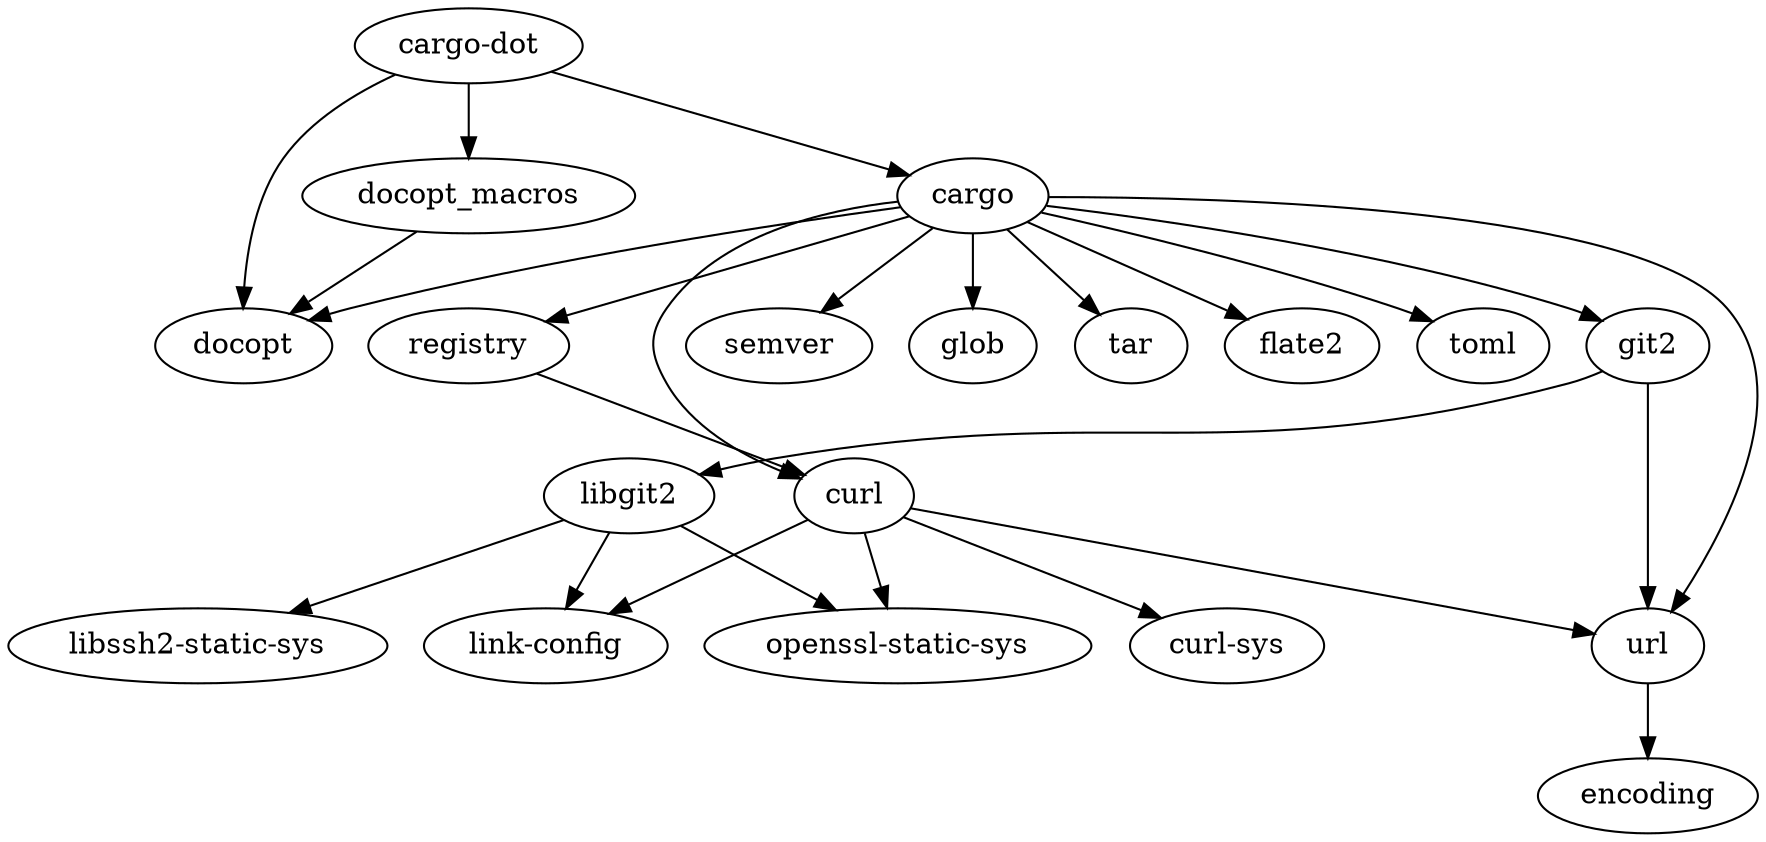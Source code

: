 digraph example3 {
    N0[label="cargo-dot"];
    N1[label="git2"];
    N2[label="url"];
    N3[label="libgit2"];
    N4[label="openssl-static-sys"];
    N5[label="libssh2-static-sys"];
    N6[label="link-config"];
    N7[label="semver"];
    N8[label="docopt_macros"];
    N9[label="docopt"];
    N10[label="glob"];
    N11[label="tar"];
    N12[label="encoding"];
    N13[label="curl-sys"];
    N14[label="cargo"];
    N15[label="flate2"];
    N16[label="toml"];
    N17[label="curl"];
    N18[label="registry"];
    N1 -> N2[label=""];
    N1 -> N3[label=""];
    N3 -> N4[label=""];
    N3 -> N5[label=""];
    N3 -> N6[label=""];
    N8 -> N9[label=""];
    N2 -> N12[label=""];
    N14 -> N10[label=""];
    N14 -> N15[label=""];
    N14 -> N7[label=""];
    N14 -> N16[label=""];
    N14 -> N17[label=""];
    N14 -> N2[label=""];
    N14 -> N11[label=""];
    N14 -> N18[label=""];
    N14 -> N9[label=""];
    N14 -> N1[label=""];
    N17 -> N6[label=""];
    N17 -> N4[label=""];
    N17 -> N13[label=""];
    N17 -> N2[label=""];
    N18 -> N17[label=""];
    N0 -> N8[label=""];
    N0 -> N9[label=""];
    N0 -> N14[label=""];
}

